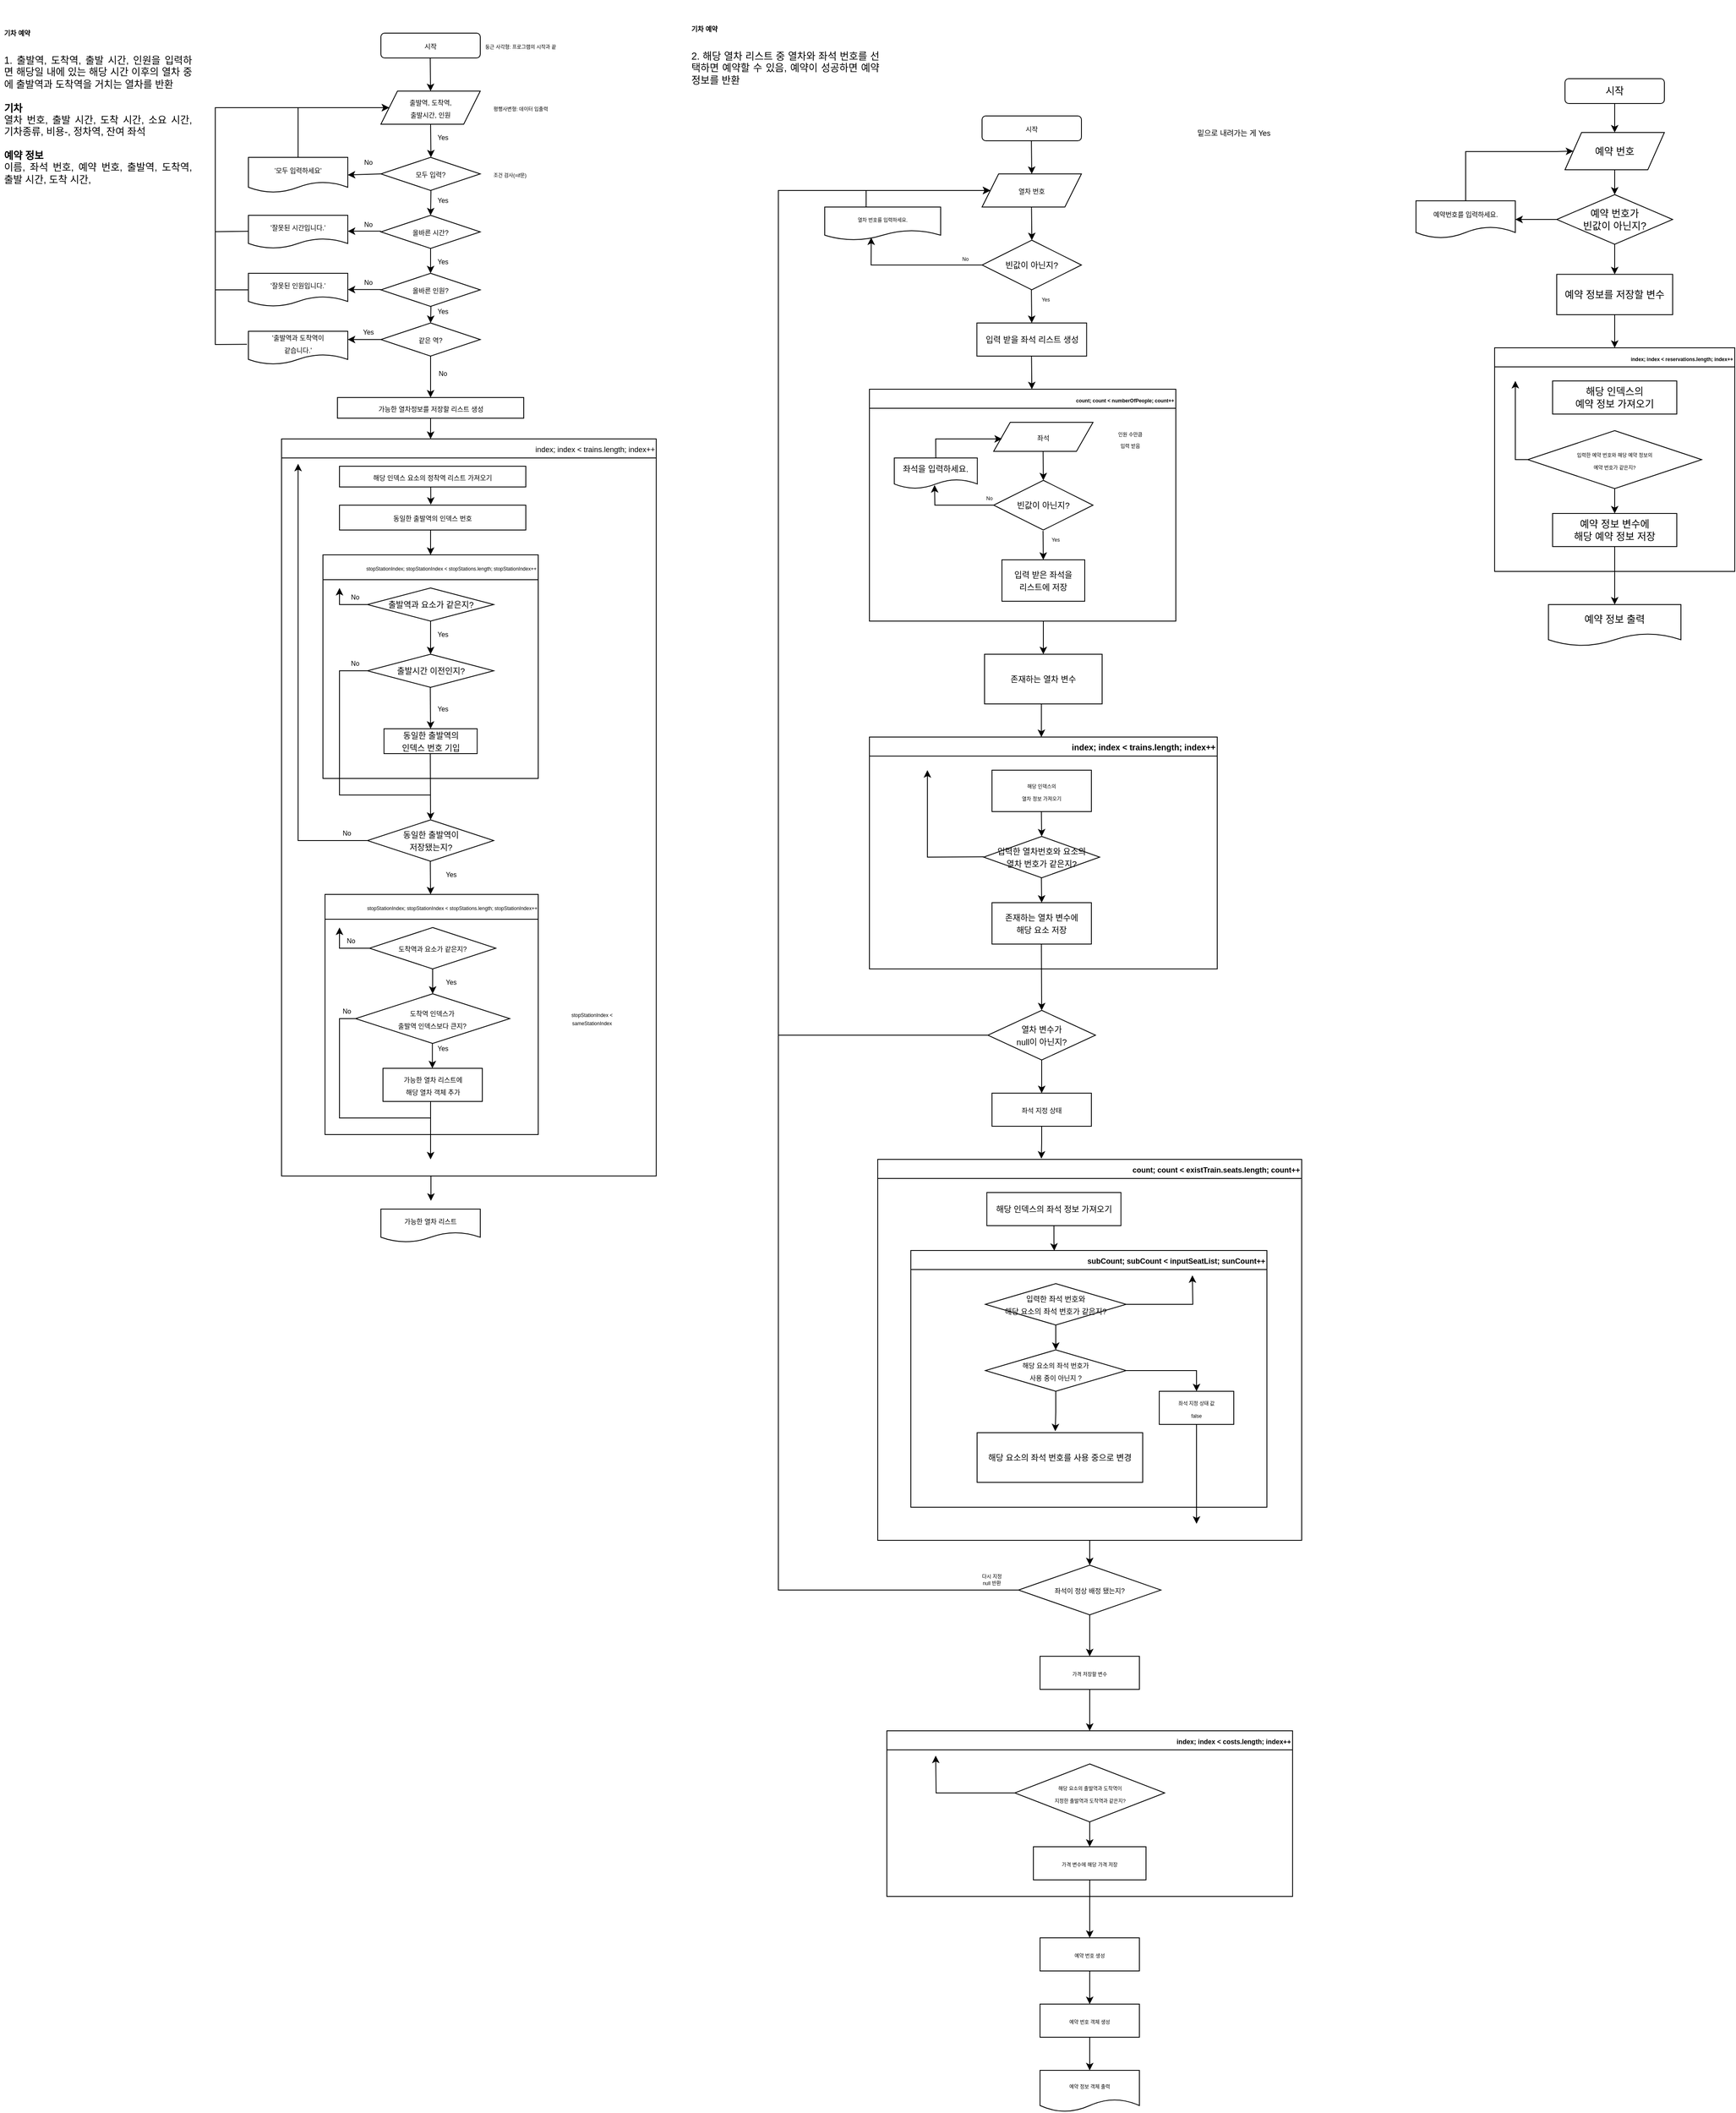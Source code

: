 <mxfile version="21.0.6" type="device"><diagram name="페이지-1" id="TivX8u7nkttPi0Drc1GT"><mxGraphModel dx="423" dy="1677" grid="1" gridSize="10" guides="1" tooltips="1" connect="1" arrows="1" fold="1" page="1" pageScale="1" pageWidth="827" pageHeight="1169" math="0" shadow="0"><root><mxCell id="0"/><mxCell id="1" parent="0"/><mxCell id="CI9CVftKUss4nP9BuD28-2" value="&lt;h1&gt;&lt;font style=&quot;font-size: 8px;&quot;&gt;기차 예약&lt;/font&gt;&lt;/h1&gt;&lt;div style=&quot;text-align: justify;&quot;&gt;1. 출발역, 도착역, 출발 시간, 인원을 입력하면 해당일 내에 있는 해당 시간 이후의 열차 중에 출발역과 도착역을 거치는 열차를 반환&lt;/div&gt;&lt;div style=&quot;text-align: justify;&quot;&gt;&lt;br&gt;&lt;/div&gt;&lt;div style=&quot;text-align: justify;&quot;&gt;&lt;b&gt;기차&lt;/b&gt;&lt;/div&gt;&lt;div style=&quot;text-align: justify;&quot;&gt;열차 번호, 출발 시간, 도착 시간, 소요 시간, 기차종류,&amp;nbsp;&lt;span style=&quot;background-color: initial;&quot;&gt;비용-, 정차역, 잔여 좌석&amp;nbsp;&lt;/span&gt;&lt;/div&gt;&lt;div style=&quot;text-align: justify;&quot;&gt;&lt;br&gt;&lt;/div&gt;&lt;div style=&quot;text-align: justify;&quot;&gt;&lt;b&gt;예약 정보&lt;/b&gt;&lt;/div&gt;&lt;div style=&quot;text-align: justify;&quot;&gt;이름, 좌석 번호, 예약 번호, 출발역, 도착역, 출발 시간, 도착 시간,&amp;nbsp;&lt;/div&gt;&lt;div style=&quot;text-align: justify;&quot;&gt;&lt;br&gt;&lt;/div&gt;&lt;div&gt;&lt;br&gt;&lt;/div&gt;" style="text;html=1;strokeColor=none;fillColor=none;spacing=5;spacingTop=-20;whiteSpace=wrap;overflow=hidden;rounded=0;" parent="1" vertex="1"><mxGeometry x="10" y="-1145" width="235" height="300" as="geometry"/></mxCell><mxCell id="72me5ZO-nf5Kt0Uqi4xf-1" value="&lt;font style=&quot;font-size: 8px;&quot;&gt;시작&lt;/font&gt;" style="rounded=1;whiteSpace=wrap;html=1;" parent="1" vertex="1"><mxGeometry x="470" y="-1120" width="120" height="30" as="geometry"/></mxCell><mxCell id="72me5ZO-nf5Kt0Uqi4xf-2" value="&lt;font style=&quot;font-size: 6px;&quot;&gt;둥근 사각형: 프로그램의 시작과 끝&lt;/font&gt;" style="text;strokeColor=none;fillColor=none;align=left;verticalAlign=middle;spacingLeft=4;spacingRight=4;overflow=hidden;points=[[0,0.5],[1,0.5]];portConstraint=eastwest;rotatable=0;whiteSpace=wrap;html=1;" parent="1" vertex="1"><mxGeometry x="590" y="-1120" width="200" height="30" as="geometry"/></mxCell><mxCell id="72me5ZO-nf5Kt0Uqi4xf-3" value="&lt;font style=&quot;font-size: 8px;&quot;&gt;출발역, 도착역,&lt;br&gt;출발시간, 인원&lt;/font&gt;" style="shape=parallelogram;perimeter=parallelogramPerimeter;whiteSpace=wrap;html=1;fixedSize=1;" parent="1" vertex="1"><mxGeometry x="470" y="-1050" width="120" height="40" as="geometry"/></mxCell><mxCell id="72me5ZO-nf5Kt0Uqi4xf-4" value="&lt;font style=&quot;font-size: 6px;&quot;&gt;평행사변형: 데이터 입출력&lt;/font&gt;" style="text;strokeColor=none;fillColor=none;align=left;verticalAlign=middle;spacingLeft=4;spacingRight=4;overflow=hidden;points=[[0,0.5],[1,0.5]];portConstraint=eastwest;rotatable=0;whiteSpace=wrap;html=1;" parent="1" vertex="1"><mxGeometry x="600" y="-1045" width="170" height="30" as="geometry"/></mxCell><mxCell id="72me5ZO-nf5Kt0Uqi4xf-5" value="" style="endArrow=classic;html=1;rounded=0;" parent="1" edge="1"><mxGeometry width="50" height="50" relative="1" as="geometry"><mxPoint x="529.58" y="-1090" as="sourcePoint"/><mxPoint x="530" y="-1050" as="targetPoint"/></mxGeometry></mxCell><mxCell id="72me5ZO-nf5Kt0Uqi4xf-6" value="&lt;font style=&quot;font-size: 8px;&quot;&gt;모두 입력?&lt;/font&gt;" style="rhombus;whiteSpace=wrap;html=1;" parent="1" vertex="1"><mxGeometry x="470" y="-970" width="120" height="40" as="geometry"/></mxCell><mxCell id="72me5ZO-nf5Kt0Uqi4xf-7" value="&lt;font style=&quot;font-size: 6px;&quot;&gt;조건 검사(=if문)&lt;/font&gt;" style="text;strokeColor=none;fillColor=none;align=left;verticalAlign=middle;spacingLeft=4;spacingRight=4;overflow=hidden;points=[[0,0.5],[1,0.5]];portConstraint=eastwest;rotatable=0;whiteSpace=wrap;html=1;" parent="1" vertex="1"><mxGeometry x="600" y="-965" width="110" height="30" as="geometry"/></mxCell><mxCell id="72me5ZO-nf5Kt0Uqi4xf-10" value="" style="endArrow=classic;html=1;rounded=0;" parent="1" edge="1"><mxGeometry width="50" height="50" relative="1" as="geometry"><mxPoint x="530" y="-1010" as="sourcePoint"/><mxPoint x="530.42" y="-970" as="targetPoint"/></mxGeometry></mxCell><mxCell id="72me5ZO-nf5Kt0Uqi4xf-12" value="&lt;font style=&quot;font-size: 8px;&quot;&gt;'모두 입력하세요'&lt;/font&gt;" style="shape=document;whiteSpace=wrap;html=1;boundedLbl=1;" parent="1" vertex="1"><mxGeometry x="310" y="-970" width="120" height="42.5" as="geometry"/></mxCell><mxCell id="72me5ZO-nf5Kt0Uqi4xf-16" value="" style="endArrow=classic;html=1;rounded=0;entryX=0;entryY=0.5;entryDx=0;entryDy=0;exitX=0.5;exitY=0;exitDx=0;exitDy=0;" parent="1" source="72me5ZO-nf5Kt0Uqi4xf-12" target="72me5ZO-nf5Kt0Uqi4xf-3" edge="1"><mxGeometry width="50" height="50" relative="1" as="geometry"><mxPoint x="379" y="-950" as="sourcePoint"/><mxPoint x="429" y="-985" as="targetPoint"/><Array as="points"><mxPoint x="370" y="-1030"/></Array></mxGeometry></mxCell><mxCell id="72me5ZO-nf5Kt0Uqi4xf-18" value="" style="endArrow=classic;html=1;rounded=0;exitX=0;exitY=0.5;exitDx=0;exitDy=0;entryX=1;entryY=0.5;entryDx=0;entryDy=0;" parent="1" source="72me5ZO-nf5Kt0Uqi4xf-6" target="72me5ZO-nf5Kt0Uqi4xf-12" edge="1"><mxGeometry width="50" height="50" relative="1" as="geometry"><mxPoint x="460" y="-920" as="sourcePoint"/><mxPoint x="440" y="-920.42" as="targetPoint"/></mxGeometry></mxCell><mxCell id="72me5ZO-nf5Kt0Uqi4xf-20" value="&lt;font style=&quot;font-size: 8px;&quot;&gt;No&lt;/font&gt;" style="text;html=1;strokeColor=none;fillColor=none;align=center;verticalAlign=middle;whiteSpace=wrap;rounded=0;" parent="1" vertex="1"><mxGeometry x="440" y="-970" width="30" height="10" as="geometry"/></mxCell><mxCell id="72me5ZO-nf5Kt0Uqi4xf-23" value="&lt;font style=&quot;font-size: 8px;&quot;&gt;올바른 시간?&lt;/font&gt;" style="rhombus;whiteSpace=wrap;html=1;" parent="1" vertex="1"><mxGeometry x="470" y="-900" width="120" height="40" as="geometry"/></mxCell><mxCell id="72me5ZO-nf5Kt0Uqi4xf-24" value="" style="endArrow=classic;html=1;rounded=0;" parent="1" edge="1"><mxGeometry width="50" height="50" relative="1" as="geometry"><mxPoint x="530.42" y="-930" as="sourcePoint"/><mxPoint x="530" y="-900" as="targetPoint"/></mxGeometry></mxCell><mxCell id="72me5ZO-nf5Kt0Uqi4xf-25" value="&lt;font style=&quot;font-size: 8px;&quot;&gt;'잘못된 시간입니다.'&lt;/font&gt;" style="shape=document;whiteSpace=wrap;html=1;boundedLbl=1;" parent="1" vertex="1"><mxGeometry x="310" y="-900" width="120" height="40" as="geometry"/></mxCell><mxCell id="72me5ZO-nf5Kt0Uqi4xf-27" value="" style="endArrow=classic;html=1;rounded=0;" parent="1" edge="1"><mxGeometry width="50" height="50" relative="1" as="geometry"><mxPoint x="270" y="-800" as="sourcePoint"/><mxPoint x="480" y="-1030" as="targetPoint"/><Array as="points"><mxPoint x="270" y="-1030"/></Array></mxGeometry></mxCell><mxCell id="72me5ZO-nf5Kt0Uqi4xf-29" value="&lt;font style=&quot;font-size: 8px;&quot;&gt;올바른 인원?&lt;/font&gt;" style="rhombus;whiteSpace=wrap;html=1;" parent="1" vertex="1"><mxGeometry x="470" y="-830" width="120" height="40" as="geometry"/></mxCell><mxCell id="72me5ZO-nf5Kt0Uqi4xf-32" value="&lt;font style=&quot;font-size: 8px;&quot;&gt;'잘못된 인원입니다.'&lt;/font&gt;" style="shape=document;whiteSpace=wrap;html=1;boundedLbl=1;" parent="1" vertex="1"><mxGeometry x="310" y="-830" width="120" height="40" as="geometry"/></mxCell><mxCell id="72me5ZO-nf5Kt0Uqi4xf-33" value="" style="endArrow=none;html=1;rounded=0;" parent="1" edge="1"><mxGeometry width="50" height="50" relative="1" as="geometry"><mxPoint x="270" y="-880.27" as="sourcePoint"/><mxPoint x="310" y="-880.69" as="targetPoint"/></mxGeometry></mxCell><mxCell id="72me5ZO-nf5Kt0Uqi4xf-34" value="" style="endArrow=none;html=1;rounded=0;entryX=0;entryY=0.5;entryDx=0;entryDy=0;" parent="1" target="72me5ZO-nf5Kt0Uqi4xf-32" edge="1"><mxGeometry width="50" height="50" relative="1" as="geometry"><mxPoint x="270" y="-810" as="sourcePoint"/><mxPoint x="310" y="-730.42" as="targetPoint"/></mxGeometry></mxCell><mxCell id="72me5ZO-nf5Kt0Uqi4xf-38" value="" style="endArrow=classic;html=1;rounded=0;exitX=0;exitY=0.5;exitDx=0;exitDy=0;entryX=1;entryY=0.5;entryDx=0;entryDy=0;" parent="1" edge="1"><mxGeometry width="50" height="50" relative="1" as="geometry"><mxPoint x="470" y="-880.83" as="sourcePoint"/><mxPoint x="430" y="-880.83" as="targetPoint"/></mxGeometry></mxCell><mxCell id="72me5ZO-nf5Kt0Uqi4xf-39" value="&lt;font style=&quot;font-size: 8px;&quot;&gt;No&lt;/font&gt;" style="text;html=1;strokeColor=none;fillColor=none;align=center;verticalAlign=middle;whiteSpace=wrap;rounded=0;" parent="1" vertex="1"><mxGeometry x="440" y="-900" width="30" height="20" as="geometry"/></mxCell><mxCell id="72me5ZO-nf5Kt0Uqi4xf-41" value="&lt;font style=&quot;font-size: 8px;&quot;&gt;Yes&lt;/font&gt;" style="text;html=1;strokeColor=none;fillColor=none;align=center;verticalAlign=middle;whiteSpace=wrap;rounded=0;" parent="1" vertex="1"><mxGeometry x="530" y="-1000" width="30" height="10" as="geometry"/></mxCell><mxCell id="72me5ZO-nf5Kt0Uqi4xf-42" value="" style="endArrow=classic;html=1;rounded=0;" parent="1" edge="1"><mxGeometry width="50" height="50" relative="1" as="geometry"><mxPoint x="530" y="-860" as="sourcePoint"/><mxPoint x="530" y="-830" as="targetPoint"/></mxGeometry></mxCell><mxCell id="72me5ZO-nf5Kt0Uqi4xf-44" style="edgeStyle=orthogonalEdgeStyle;rounded=0;orthogonalLoop=1;jettySize=auto;html=1;exitX=0.5;exitY=1;exitDx=0;exitDy=0;" parent="1" source="72me5ZO-nf5Kt0Uqi4xf-29" target="72me5ZO-nf5Kt0Uqi4xf-29" edge="1"><mxGeometry relative="1" as="geometry"/></mxCell><mxCell id="72me5ZO-nf5Kt0Uqi4xf-45" value="" style="endArrow=classic;html=1;rounded=0;exitX=0;exitY=0.5;exitDx=0;exitDy=0;" parent="1" source="72me5ZO-nf5Kt0Uqi4xf-121" edge="1"><mxGeometry width="50" height="50" relative="1" as="geometry"><mxPoint x="470" y="-755" as="sourcePoint"/><mxPoint x="430" y="-750" as="targetPoint"/></mxGeometry></mxCell><mxCell id="72me5ZO-nf5Kt0Uqi4xf-46" value="&lt;span style=&quot;font-size: 8px;&quot;&gt;Yes&lt;/span&gt;" style="text;html=1;strokeColor=none;fillColor=none;align=center;verticalAlign=middle;whiteSpace=wrap;rounded=0;" parent="1" vertex="1"><mxGeometry x="440" y="-770" width="30" height="20" as="geometry"/></mxCell><mxCell id="72me5ZO-nf5Kt0Uqi4xf-57" value="&lt;font style=&quot;font-size: 8px;&quot;&gt;Yes&lt;/font&gt;" style="text;html=1;strokeColor=none;fillColor=none;align=center;verticalAlign=middle;whiteSpace=wrap;rounded=0;" parent="1" vertex="1"><mxGeometry x="530" y="-927.5" width="30" height="17.5" as="geometry"/></mxCell><mxCell id="72me5ZO-nf5Kt0Uqi4xf-58" value="&lt;font style=&quot;font-size: 8px;&quot;&gt;Yes&lt;/font&gt;" style="text;html=1;strokeColor=none;fillColor=none;align=center;verticalAlign=middle;whiteSpace=wrap;rounded=0;" parent="1" vertex="1"><mxGeometry x="530.42" y="-850" width="30" height="10" as="geometry"/></mxCell><mxCell id="72me5ZO-nf5Kt0Uqi4xf-64" value="&lt;span style=&quot;border-color: var(--border-color); font-weight: normal;&quot;&gt;&lt;font style=&quot;border-color: var(--border-color); font-size: 9px;&quot;&gt;index; index &amp;lt; trains.length; index++&lt;/font&gt;&lt;/span&gt;" style="swimlane;whiteSpace=wrap;html=1;align=right;" parent="1" vertex="1"><mxGeometry x="350" y="-630" width="452.5" height="890" as="geometry"/></mxCell><mxCell id="72me5ZO-nf5Kt0Uqi4xf-65" value="&lt;font style=&quot;font-weight: normal; font-size: 6px;&quot;&gt;stopStationIndex; stopStationIndex &amp;lt; stopStations.length; stopStationIndex++&lt;/font&gt;" style="swimlane;whiteSpace=wrap;html=1;align=right;startSize=30;" parent="72me5ZO-nf5Kt0Uqi4xf-64" vertex="1"><mxGeometry x="50" y="140" width="260" height="270" as="geometry"/></mxCell><mxCell id="72me5ZO-nf5Kt0Uqi4xf-91" value="&lt;font style=&quot;font-size: 10px;&quot;&gt;출발역과 요소가 같은지?&lt;/font&gt;" style="rhombus;whiteSpace=wrap;html=1;" parent="72me5ZO-nf5Kt0Uqi4xf-65" vertex="1"><mxGeometry x="53.75" y="40" width="152.5" height="40" as="geometry"/></mxCell><mxCell id="72me5ZO-nf5Kt0Uqi4xf-92" value="&lt;font style=&quot;font-size: 10px;&quot;&gt;동일한 출발역의&lt;br&gt;인덱스 번호 기입&lt;/font&gt;" style="whiteSpace=wrap;html=1;" parent="72me5ZO-nf5Kt0Uqi4xf-65" vertex="1"><mxGeometry x="73.75" y="210" width="112.5" height="30" as="geometry"/></mxCell><mxCell id="72me5ZO-nf5Kt0Uqi4xf-93" value="" style="endArrow=classic;html=1;rounded=0;exitX=0.5;exitY=1;exitDx=0;exitDy=0;entryX=0.5;entryY=0;entryDx=0;entryDy=0;" parent="72me5ZO-nf5Kt0Uqi4xf-65" source="72me5ZO-nf5Kt0Uqi4xf-91" target="72me5ZO-nf5Kt0Uqi4xf-118" edge="1"><mxGeometry width="50" height="50" relative="1" as="geometry"><mxPoint x="143.41" y="90" as="sourcePoint"/><mxPoint x="130" y="100" as="targetPoint"/></mxGeometry></mxCell><mxCell id="72me5ZO-nf5Kt0Uqi4xf-118" value="&lt;font style=&quot;font-size: 10px;&quot;&gt;출발시간 이전인지?&lt;/font&gt;" style="rhombus;whiteSpace=wrap;html=1;" parent="72me5ZO-nf5Kt0Uqi4xf-65" vertex="1"><mxGeometry x="53.75" y="120" width="152.5" height="40" as="geometry"/></mxCell><mxCell id="72me5ZO-nf5Kt0Uqi4xf-129" value="&lt;font style=&quot;font-size: 8px;&quot;&gt;No&lt;/font&gt;" style="text;html=1;strokeColor=none;fillColor=none;align=center;verticalAlign=middle;whiteSpace=wrap;rounded=0;" parent="72me5ZO-nf5Kt0Uqi4xf-65" vertex="1"><mxGeometry x="23.75" y="40" width="30" height="20" as="geometry"/></mxCell><mxCell id="72me5ZO-nf5Kt0Uqi4xf-131" value="" style="endArrow=classic;html=1;rounded=0;exitX=0.5;exitY=1;exitDx=0;exitDy=0;" parent="72me5ZO-nf5Kt0Uqi4xf-65" edge="1"><mxGeometry width="50" height="50" relative="1" as="geometry"><mxPoint x="129.66" y="160" as="sourcePoint"/><mxPoint x="130" y="210" as="targetPoint"/></mxGeometry></mxCell><mxCell id="72me5ZO-nf5Kt0Uqi4xf-132" value="&lt;font style=&quot;font-size: 8px;&quot;&gt;No&lt;/font&gt;" style="text;html=1;strokeColor=none;fillColor=none;align=center;verticalAlign=middle;whiteSpace=wrap;rounded=0;" parent="72me5ZO-nf5Kt0Uqi4xf-65" vertex="1"><mxGeometry x="23.75" y="120" width="30" height="20" as="geometry"/></mxCell><mxCell id="72me5ZO-nf5Kt0Uqi4xf-133" value="&lt;font style=&quot;font-size: 8px;&quot;&gt;Yes&lt;/font&gt;" style="text;html=1;strokeColor=none;fillColor=none;align=center;verticalAlign=middle;whiteSpace=wrap;rounded=0;" parent="72me5ZO-nf5Kt0Uqi4xf-65" vertex="1"><mxGeometry x="130" y="90" width="30" height="10" as="geometry"/></mxCell><mxCell id="72me5ZO-nf5Kt0Uqi4xf-134" value="&lt;font style=&quot;font-size: 8px;&quot;&gt;Yes&lt;/font&gt;" style="text;html=1;strokeColor=none;fillColor=none;align=center;verticalAlign=middle;whiteSpace=wrap;rounded=0;" parent="72me5ZO-nf5Kt0Uqi4xf-65" vertex="1"><mxGeometry x="130" y="180" width="30" height="10" as="geometry"/></mxCell><mxCell id="72me5ZO-nf5Kt0Uqi4xf-173" value="" style="endArrow=classic;html=1;rounded=0;exitX=1;exitY=1;exitDx=0;exitDy=0;" parent="72me5ZO-nf5Kt0Uqi4xf-65" source="72me5ZO-nf5Kt0Uqi4xf-129" edge="1"><mxGeometry width="50" height="50" relative="1" as="geometry"><mxPoint x="30" y="100" as="sourcePoint"/><mxPoint x="20" y="40" as="targetPoint"/><Array as="points"><mxPoint x="20" y="60"/></Array></mxGeometry></mxCell><mxCell id="72me5ZO-nf5Kt0Uqi4xf-62" value="&lt;font style=&quot;font-size: 8px;&quot;&gt;해당 인덱스 요소의 정착역 리스트 가져오기&lt;/font&gt;" style="whiteSpace=wrap;html=1;" parent="72me5ZO-nf5Kt0Uqi4xf-64" vertex="1"><mxGeometry x="70" y="33" width="225" height="25" as="geometry"/></mxCell><mxCell id="72me5ZO-nf5Kt0Uqi4xf-89" value="&lt;font style=&quot;font-size: 8px;&quot;&gt;동일한 출발역의 인덱스 번호&lt;/font&gt;" style="whiteSpace=wrap;html=1;" parent="72me5ZO-nf5Kt0Uqi4xf-64" vertex="1"><mxGeometry x="70" y="80" width="225" height="30" as="geometry"/></mxCell><mxCell id="72me5ZO-nf5Kt0Uqi4xf-96" value="" style="endArrow=classic;html=1;rounded=0;" parent="72me5ZO-nf5Kt0Uqi4xf-64" edge="1"><mxGeometry width="50" height="50" relative="1" as="geometry"><mxPoint x="180" y="110" as="sourcePoint"/><mxPoint x="180" y="140" as="targetPoint"/></mxGeometry></mxCell><mxCell id="72me5ZO-nf5Kt0Uqi4xf-97" value="&lt;font style=&quot;font-size: 10px;&quot;&gt;동일한 출발역이&lt;br&gt;저장됐는지?&lt;/font&gt;" style="rhombus;whiteSpace=wrap;html=1;" parent="72me5ZO-nf5Kt0Uqi4xf-64" vertex="1"><mxGeometry x="103.75" y="460" width="152.5" height="50" as="geometry"/></mxCell><mxCell id="72me5ZO-nf5Kt0Uqi4xf-99" value="&lt;font style=&quot;font-weight: normal; font-size: 6px;&quot;&gt;stopStationIndex; stopStationIndex &amp;lt; stopStations.length; stopStationIndex++&lt;/font&gt;" style="swimlane;whiteSpace=wrap;html=1;align=right;startSize=30;" parent="72me5ZO-nf5Kt0Uqi4xf-64" vertex="1"><mxGeometry x="52.5" y="550" width="257.5" height="290" as="geometry"/></mxCell><mxCell id="72me5ZO-nf5Kt0Uqi4xf-100" value="&lt;font style=&quot;font-size: 8px;&quot;&gt;도착역과 요소가 같은지?&lt;/font&gt;" style="rhombus;whiteSpace=wrap;html=1;" parent="72me5ZO-nf5Kt0Uqi4xf-99" vertex="1"><mxGeometry x="53.75" y="40" width="152.5" height="50" as="geometry"/></mxCell><mxCell id="72me5ZO-nf5Kt0Uqi4xf-102" value="" style="endArrow=classic;html=1;rounded=0;entryX=0.5;entryY=0;entryDx=0;entryDy=0;exitX=0.5;exitY=1;exitDx=0;exitDy=0;" parent="72me5ZO-nf5Kt0Uqi4xf-99" source="72me5ZO-nf5Kt0Uqi4xf-100" edge="1"><mxGeometry width="50" height="50" relative="1" as="geometry"><mxPoint x="143.41" y="90" as="sourcePoint"/><mxPoint x="130" y="120.0" as="targetPoint"/></mxGeometry></mxCell><mxCell id="72me5ZO-nf5Kt0Uqi4xf-104" value="&lt;font style=&quot;font-size: 8px;&quot;&gt;도착역 인덱스가&lt;br&gt;출발역 인덱스보다 큰지?&lt;/font&gt;" style="rhombus;whiteSpace=wrap;html=1;" parent="72me5ZO-nf5Kt0Uqi4xf-99" vertex="1"><mxGeometry x="36.88" y="120" width="186.25" height="60" as="geometry"/></mxCell><mxCell id="72me5ZO-nf5Kt0Uqi4xf-107" value="&lt;font style=&quot;font-size: 8px;&quot;&gt;가능한 열차 리스트에&lt;br&gt;해당 열차 객체 추가&lt;/font&gt;" style="rounded=0;whiteSpace=wrap;html=1;" parent="72me5ZO-nf5Kt0Uqi4xf-99" vertex="1"><mxGeometry x="70" y="210" width="120" height="40" as="geometry"/></mxCell><mxCell id="72me5ZO-nf5Kt0Uqi4xf-136" value="" style="endArrow=classic;html=1;rounded=0;entryX=0.5;entryY=0;entryDx=0;entryDy=0;exitX=0.5;exitY=1;exitDx=0;exitDy=0;" parent="72me5ZO-nf5Kt0Uqi4xf-99" edge="1"><mxGeometry width="50" height="50" relative="1" as="geometry"><mxPoint x="129.66" y="180" as="sourcePoint"/><mxPoint x="129.66" y="210.0" as="targetPoint"/></mxGeometry></mxCell><mxCell id="72me5ZO-nf5Kt0Uqi4xf-138" value="&lt;font style=&quot;font-size: 8px;&quot;&gt;No&lt;/font&gt;" style="text;html=1;strokeColor=none;fillColor=none;align=center;verticalAlign=middle;whiteSpace=wrap;rounded=0;" parent="72me5ZO-nf5Kt0Uqi4xf-99" vertex="1"><mxGeometry x="20" y="50" width="21.5" height="10" as="geometry"/></mxCell><mxCell id="72me5ZO-nf5Kt0Uqi4xf-165" value="&lt;font style=&quot;font-size: 8px;&quot;&gt;No&lt;/font&gt;" style="text;html=1;strokeColor=none;fillColor=none;align=center;verticalAlign=middle;whiteSpace=wrap;rounded=0;" parent="72me5ZO-nf5Kt0Uqi4xf-99" vertex="1"><mxGeometry x="11.5" y="130" width="30" height="20" as="geometry"/></mxCell><mxCell id="72me5ZO-nf5Kt0Uqi4xf-166" value="&lt;font style=&quot;font-size: 8px;&quot;&gt;Yes&lt;/font&gt;" style="text;html=1;strokeColor=none;fillColor=none;align=center;verticalAlign=middle;whiteSpace=wrap;rounded=0;" parent="72me5ZO-nf5Kt0Uqi4xf-99" vertex="1"><mxGeometry x="137.5" y="100" width="30" height="10" as="geometry"/></mxCell><mxCell id="72me5ZO-nf5Kt0Uqi4xf-167" value="&lt;font style=&quot;font-size: 8px;&quot;&gt;Yes&lt;/font&gt;" style="text;html=1;strokeColor=none;fillColor=none;align=center;verticalAlign=middle;whiteSpace=wrap;rounded=0;" parent="72me5ZO-nf5Kt0Uqi4xf-99" vertex="1"><mxGeometry x="127.5" y="180" width="30" height="10" as="geometry"/></mxCell><mxCell id="72me5ZO-nf5Kt0Uqi4xf-184" value="" style="endArrow=none;html=1;rounded=0;" parent="72me5ZO-nf5Kt0Uqi4xf-99" edge="1"><mxGeometry width="50" height="50" relative="1" as="geometry"><mxPoint x="127.5" y="290" as="sourcePoint"/><mxPoint x="127.5" y="250" as="targetPoint"/></mxGeometry></mxCell><mxCell id="72me5ZO-nf5Kt0Uqi4xf-103" value="" style="endArrow=classic;html=1;rounded=0;exitX=0;exitY=0.5;exitDx=0;exitDy=0;" parent="72me5ZO-nf5Kt0Uqi4xf-64" source="72me5ZO-nf5Kt0Uqi4xf-100" edge="1"><mxGeometry width="50" height="50" relative="1" as="geometry"><mxPoint x="62.5" y="640" as="sourcePoint"/><mxPoint x="70" y="590" as="targetPoint"/><Array as="points"><mxPoint x="70" y="615"/></Array></mxGeometry></mxCell><mxCell id="72me5ZO-nf5Kt0Uqi4xf-120" value="" style="endArrow=none;html=1;rounded=0;entryX=0;entryY=0.5;entryDx=0;entryDy=0;" parent="72me5ZO-nf5Kt0Uqi4xf-64" target="72me5ZO-nf5Kt0Uqi4xf-118" edge="1"><mxGeometry width="50" height="50" relative="1" as="geometry"><mxPoint x="180" y="430" as="sourcePoint"/><mxPoint x="130" y="280" as="targetPoint"/><Array as="points"><mxPoint x="70" y="430"/><mxPoint x="70" y="280"/></Array></mxGeometry></mxCell><mxCell id="72me5ZO-nf5Kt0Uqi4xf-135" value="" style="endArrow=classic;html=1;rounded=0;exitX=0.5;exitY=1;exitDx=0;exitDy=0;entryX=0.5;entryY=0;entryDx=0;entryDy=0;" parent="72me5ZO-nf5Kt0Uqi4xf-64" target="72me5ZO-nf5Kt0Uqi4xf-97" edge="1"><mxGeometry width="50" height="50" relative="1" as="geometry"><mxPoint x="179.66" y="380" as="sourcePoint"/><mxPoint x="180" y="430" as="targetPoint"/></mxGeometry></mxCell><mxCell id="72me5ZO-nf5Kt0Uqi4xf-171" value="" style="endArrow=classic;html=1;rounded=0;exitX=0.5;exitY=1;exitDx=0;exitDy=0;" parent="72me5ZO-nf5Kt0Uqi4xf-64" source="72me5ZO-nf5Kt0Uqi4xf-86" edge="1"><mxGeometry width="50" height="50" relative="1" as="geometry"><mxPoint x="179.66" y="-30" as="sourcePoint"/><mxPoint x="180" as="targetPoint"/></mxGeometry></mxCell><mxCell id="72me5ZO-nf5Kt0Uqi4xf-172" value="" style="endArrow=classic;html=1;rounded=0;entryX=0.49;entryY=-0.019;entryDx=0;entryDy=0;entryPerimeter=0;" parent="72me5ZO-nf5Kt0Uqi4xf-64" target="72me5ZO-nf5Kt0Uqi4xf-89" edge="1"><mxGeometry width="50" height="50" relative="1" as="geometry"><mxPoint x="180.17" y="58" as="sourcePoint"/><mxPoint x="179.83" y="78" as="targetPoint"/></mxGeometry></mxCell><mxCell id="72me5ZO-nf5Kt0Uqi4xf-174" value="&lt;font style=&quot;font-size: 8px;&quot;&gt;Yes&lt;/font&gt;" style="text;html=1;strokeColor=none;fillColor=none;align=center;verticalAlign=middle;whiteSpace=wrap;rounded=0;" parent="72me5ZO-nf5Kt0Uqi4xf-64" vertex="1"><mxGeometry x="190" y="520" width="30" height="10" as="geometry"/></mxCell><mxCell id="72me5ZO-nf5Kt0Uqi4xf-176" value="" style="endArrow=classic;html=1;rounded=0;exitX=0.5;exitY=1;exitDx=0;exitDy=0;" parent="72me5ZO-nf5Kt0Uqi4xf-64" edge="1"><mxGeometry width="50" height="50" relative="1" as="geometry"><mxPoint x="179.66" y="510" as="sourcePoint"/><mxPoint x="180" y="550" as="targetPoint"/></mxGeometry></mxCell><mxCell id="72me5ZO-nf5Kt0Uqi4xf-177" value="&lt;span style=&quot;font-size: 8px;&quot;&gt;No&lt;/span&gt;" style="text;html=1;strokeColor=none;fillColor=none;align=center;verticalAlign=middle;whiteSpace=wrap;rounded=0;" parent="72me5ZO-nf5Kt0Uqi4xf-64" vertex="1"><mxGeometry x="64" y="470" width="30" height="10" as="geometry"/></mxCell><mxCell id="72me5ZO-nf5Kt0Uqi4xf-187" value="&lt;h6&gt;&lt;div style=&quot;&quot;&gt;&lt;span style=&quot;font-size: 6px; font-weight: normal; background-color: initial;&quot;&gt;stopStationIndex &amp;lt;&lt;/span&gt;&lt;/div&gt;&lt;span style=&quot;font-weight: normal;&quot;&gt;&lt;div style=&quot;&quot;&gt;&lt;span style=&quot;font-size: 6px; background-color: initial;&quot;&gt;sameStationIndex&lt;/span&gt;&lt;/div&gt;&lt;/span&gt;&lt;/h6&gt;" style="text;strokeColor=none;fillColor=none;align=center;verticalAlign=middle;spacingLeft=4;spacingRight=4;overflow=hidden;points=[[0,0.5],[1,0.5]];portConstraint=eastwest;rotatable=0;whiteSpace=wrap;html=1;" parent="72me5ZO-nf5Kt0Uqi4xf-64" vertex="1"><mxGeometry x="320" y="670" width="110" height="50" as="geometry"/></mxCell><mxCell id="72me5ZO-nf5Kt0Uqi4xf-86" value="&lt;font style=&quot;font-size: 8px;&quot;&gt;가능한 열차정보를 저장할 리스트 생성&lt;/font&gt;" style="whiteSpace=wrap;html=1;" parent="1" vertex="1"><mxGeometry x="417.5" y="-680" width="225" height="25" as="geometry"/></mxCell><mxCell id="72me5ZO-nf5Kt0Uqi4xf-98" value="" style="endArrow=classic;html=1;rounded=0;exitX=0;exitY=0.5;exitDx=0;exitDy=0;" parent="1" source="72me5ZO-nf5Kt0Uqi4xf-97" edge="1"><mxGeometry width="50" height="50" relative="1" as="geometry"><mxPoint x="410" y="-370" as="sourcePoint"/><mxPoint x="370" y="-600" as="targetPoint"/><Array as="points"><mxPoint x="370" y="-145"/></Array></mxGeometry></mxCell><mxCell id="72me5ZO-nf5Kt0Uqi4xf-117" value="&lt;font style=&quot;font-size: 8px;&quot;&gt;가능한 열차 리스트&lt;/font&gt;" style="shape=document;whiteSpace=wrap;html=1;boundedLbl=1;" parent="1" vertex="1"><mxGeometry x="470" y="300" width="120" height="40" as="geometry"/></mxCell><mxCell id="72me5ZO-nf5Kt0Uqi4xf-121" value="&lt;font style=&quot;font-size: 8px;&quot;&gt;같은 역?&lt;/font&gt;" style="rhombus;whiteSpace=wrap;html=1;" parent="1" vertex="1"><mxGeometry x="470" y="-770" width="120" height="40" as="geometry"/></mxCell><mxCell id="72me5ZO-nf5Kt0Uqi4xf-122" value="&lt;font style=&quot;font-size: 8px;&quot;&gt;'출발역과 도착역이 &lt;br&gt;같습니다.'&lt;/font&gt;" style="shape=document;whiteSpace=wrap;html=1;boundedLbl=1;" parent="1" vertex="1"><mxGeometry x="310" y="-760" width="120" height="40" as="geometry"/></mxCell><mxCell id="72me5ZO-nf5Kt0Uqi4xf-124" value="" style="endArrow=classic;html=1;rounded=0;" parent="1" edge="1"><mxGeometry width="50" height="50" relative="1" as="geometry"><mxPoint x="530.42" y="-790" as="sourcePoint"/><mxPoint x="530" y="-770" as="targetPoint"/></mxGeometry></mxCell><mxCell id="72me5ZO-nf5Kt0Uqi4xf-125" value="" style="endArrow=none;html=1;rounded=0;exitX=-0.014;exitY=0.395;exitDx=0;exitDy=0;exitPerimeter=0;" parent="1" source="72me5ZO-nf5Kt0Uqi4xf-122" edge="1"><mxGeometry width="50" height="50" relative="1" as="geometry"><mxPoint x="430" y="-750" as="sourcePoint"/><mxPoint x="270" y="-1030" as="targetPoint"/><Array as="points"><mxPoint x="270" y="-744"/></Array></mxGeometry></mxCell><mxCell id="72me5ZO-nf5Kt0Uqi4xf-126" value="&lt;font style=&quot;font-size: 8px;&quot;&gt;No&lt;/font&gt;" style="text;html=1;strokeColor=none;fillColor=none;align=center;verticalAlign=middle;whiteSpace=wrap;rounded=0;" parent="1" vertex="1"><mxGeometry x="530.42" y="-720" width="30" height="20" as="geometry"/></mxCell><mxCell id="72me5ZO-nf5Kt0Uqi4xf-127" value="" style="endArrow=classic;html=1;rounded=0;entryX=0.5;entryY=0;entryDx=0;entryDy=0;" parent="1" target="72me5ZO-nf5Kt0Uqi4xf-86" edge="1"><mxGeometry width="50" height="50" relative="1" as="geometry"><mxPoint x="530" y="-730" as="sourcePoint"/><mxPoint x="530.42" y="-710" as="targetPoint"/></mxGeometry></mxCell><mxCell id="72me5ZO-nf5Kt0Uqi4xf-137" value="" style="endArrow=classic;html=1;rounded=0;entryX=0.5;entryY=0;entryDx=0;entryDy=0;exitX=0.5;exitY=1;exitDx=0;exitDy=0;" parent="1" edge="1"><mxGeometry width="50" height="50" relative="1" as="geometry"><mxPoint x="530.42" y="260" as="sourcePoint"/><mxPoint x="530.42" y="290.0" as="targetPoint"/></mxGeometry></mxCell><mxCell id="72me5ZO-nf5Kt0Uqi4xf-168" value="&lt;font style=&quot;font-size: 8px;&quot;&gt;No&lt;/font&gt;" style="text;html=1;strokeColor=none;fillColor=none;align=center;verticalAlign=middle;whiteSpace=wrap;rounded=0;" parent="1" vertex="1"><mxGeometry x="440" y="-830" width="30" height="20" as="geometry"/></mxCell><mxCell id="72me5ZO-nf5Kt0Uqi4xf-169" value="" style="endArrow=classic;html=1;rounded=0;exitX=0;exitY=0.5;exitDx=0;exitDy=0;entryX=1;entryY=0.5;entryDx=0;entryDy=0;" parent="1" edge="1"><mxGeometry width="50" height="50" relative="1" as="geometry"><mxPoint x="470" y="-810.34" as="sourcePoint"/><mxPoint x="430" y="-810.34" as="targetPoint"/></mxGeometry></mxCell><mxCell id="72me5ZO-nf5Kt0Uqi4xf-170" value="&lt;font style=&quot;font-size: 8px;&quot;&gt;Yes&lt;/font&gt;" style="text;html=1;strokeColor=none;fillColor=none;align=center;verticalAlign=middle;whiteSpace=wrap;rounded=0;" parent="1" vertex="1"><mxGeometry x="530.42" y="-790" width="30" height="10" as="geometry"/></mxCell><mxCell id="72me5ZO-nf5Kt0Uqi4xf-181" value="" style="endArrow=classic;html=1;rounded=0;exitX=0;exitY=0.5;exitDx=0;exitDy=0;" parent="1" source="72me5ZO-nf5Kt0Uqi4xf-104" edge="1"><mxGeometry width="50" height="50" relative="1" as="geometry"><mxPoint x="430" y="90" as="sourcePoint"/><mxPoint x="530" y="240" as="targetPoint"/><Array as="points"><mxPoint x="420" y="70"/><mxPoint x="420" y="190"/><mxPoint x="530" y="190"/></Array></mxGeometry></mxCell><mxCell id="U1kaxL-z0di37CTuPyeM-1" value="&lt;h1&gt;&lt;font style=&quot;font-size: 8px;&quot;&gt;기차 예약&lt;/font&gt;&lt;/h1&gt;&lt;div style=&quot;text-align: justify;&quot;&gt;2. 해당 열차 리스트 중 열차와 좌석 번호를 선택하면 예약할 수 있음, 예약이 성공하면 예약 정보를 반환&lt;/div&gt;&lt;div style=&quot;text-align: justify;&quot;&gt;&lt;br&gt;&lt;/div&gt;&lt;div style=&quot;text-align: justify;&quot;&gt;&lt;br&gt;&lt;/div&gt;&lt;div&gt;&lt;br&gt;&lt;/div&gt;" style="text;html=1;strokeColor=none;fillColor=none;spacing=5;spacingTop=-20;whiteSpace=wrap;overflow=hidden;rounded=0;" vertex="1" parent="1"><mxGeometry x="840" y="-1150" width="235" height="120" as="geometry"/></mxCell><mxCell id="U1kaxL-z0di37CTuPyeM-3" value="&lt;font style=&quot;font-size: 8px;&quot;&gt;시작&lt;/font&gt;" style="rounded=1;whiteSpace=wrap;html=1;" vertex="1" parent="1"><mxGeometry x="1196" y="-1020" width="120" height="30" as="geometry"/></mxCell><mxCell id="U1kaxL-z0di37CTuPyeM-4" value="&lt;span style=&quot;font-size: 8px;&quot;&gt;열차 번호&lt;/span&gt;" style="shape=parallelogram;perimeter=parallelogramPerimeter;whiteSpace=wrap;html=1;fixedSize=1;" vertex="1" parent="1"><mxGeometry x="1196" y="-950" width="120" height="40" as="geometry"/></mxCell><mxCell id="U1kaxL-z0di37CTuPyeM-5" value="" style="endArrow=classic;html=1;rounded=0;" edge="1" parent="1"><mxGeometry width="50" height="50" relative="1" as="geometry"><mxPoint x="1255.58" y="-990" as="sourcePoint"/><mxPoint x="1256" y="-950" as="targetPoint"/></mxGeometry></mxCell><mxCell id="U1kaxL-z0di37CTuPyeM-6" value="&lt;p&gt;&lt;font style=&quot;font-size: 6px;&quot;&gt;count; count &amp;lt; numberOfPeople; count++&lt;/font&gt;&lt;/p&gt;" style="swimlane;whiteSpace=wrap;html=1;align=right;" vertex="1" parent="1"><mxGeometry x="1060" y="-690" width="370" height="280" as="geometry"/></mxCell><mxCell id="U1kaxL-z0di37CTuPyeM-9" value="&lt;font style=&quot;font-size: 8px;&quot;&gt;좌석&lt;/font&gt;" style="shape=parallelogram;perimeter=parallelogramPerimeter;whiteSpace=wrap;html=1;fixedSize=1;" vertex="1" parent="U1kaxL-z0di37CTuPyeM-6"><mxGeometry x="150" y="40" width="120" height="35" as="geometry"/></mxCell><mxCell id="U1kaxL-z0di37CTuPyeM-10" value="&lt;font style=&quot;font-size: 10px;&quot;&gt;입력 받은 좌석을&lt;br&gt;리스트에 저장&lt;/font&gt;" style="rounded=0;whiteSpace=wrap;html=1;" vertex="1" parent="U1kaxL-z0di37CTuPyeM-6"><mxGeometry x="160" y="206" width="100" height="50" as="geometry"/></mxCell><mxCell id="U1kaxL-z0di37CTuPyeM-12" value="" style="endArrow=classic;html=1;rounded=0;entryX=0.5;entryY=0;entryDx=0;entryDy=0;" edge="1" parent="U1kaxL-z0di37CTuPyeM-6" target="U1kaxL-z0di37CTuPyeM-15"><mxGeometry width="50" height="50" relative="1" as="geometry"><mxPoint x="209.71" y="75" as="sourcePoint"/><mxPoint x="210.13" y="115" as="targetPoint"/></mxGeometry></mxCell><mxCell id="U1kaxL-z0di37CTuPyeM-15" value="&lt;font style=&quot;font-size: 10px;&quot;&gt;빈값이 아닌지?&lt;/font&gt;" style="rhombus;whiteSpace=wrap;html=1;" vertex="1" parent="U1kaxL-z0di37CTuPyeM-6"><mxGeometry x="150" y="110" width="120" height="60" as="geometry"/></mxCell><mxCell id="U1kaxL-z0di37CTuPyeM-16" value="" style="endArrow=classic;html=1;rounded=0;entryX=0.5;entryY=0;entryDx=0;entryDy=0;" edge="1" parent="U1kaxL-z0di37CTuPyeM-6"><mxGeometry width="50" height="50" relative="1" as="geometry"><mxPoint x="209.66" y="171" as="sourcePoint"/><mxPoint x="209.95" y="206" as="targetPoint"/></mxGeometry></mxCell><mxCell id="U1kaxL-z0di37CTuPyeM-22" value="&lt;font style=&quot;font-size: 10px;&quot;&gt;좌석을 입력하세요.&lt;/font&gt;" style="shape=document;whiteSpace=wrap;html=1;boundedLbl=1;" vertex="1" parent="U1kaxL-z0di37CTuPyeM-6"><mxGeometry x="30" y="83" width="100.28" height="37" as="geometry"/></mxCell><mxCell id="U1kaxL-z0di37CTuPyeM-23" value="" style="endArrow=classic;html=1;rounded=0;entryX=0.485;entryY=0.886;entryDx=0;entryDy=0;entryPerimeter=0;exitX=0;exitY=0.5;exitDx=0;exitDy=0;" edge="1" parent="U1kaxL-z0di37CTuPyeM-6" source="U1kaxL-z0di37CTuPyeM-15" target="U1kaxL-z0di37CTuPyeM-22"><mxGeometry width="50" height="50" relative="1" as="geometry"><mxPoint x="250.28" y="140" as="sourcePoint"/><mxPoint x="270.28" y="200" as="targetPoint"/><Array as="points"><mxPoint x="79" y="140"/></Array></mxGeometry></mxCell><mxCell id="U1kaxL-z0di37CTuPyeM-24" value="" style="endArrow=classic;html=1;rounded=0;exitX=0.5;exitY=0;exitDx=0;exitDy=0;" edge="1" parent="U1kaxL-z0di37CTuPyeM-6" source="U1kaxL-z0di37CTuPyeM-22"><mxGeometry width="50" height="50" relative="1" as="geometry"><mxPoint x="220.28" y="250" as="sourcePoint"/><mxPoint x="160" y="60" as="targetPoint"/><Array as="points"><mxPoint x="80" y="60"/></Array></mxGeometry></mxCell><mxCell id="U1kaxL-z0di37CTuPyeM-90" value="&lt;font style=&quot;font-size: 6px;&quot;&gt;Yes&lt;/font&gt;" style="text;strokeColor=none;fillColor=none;align=center;verticalAlign=middle;spacingLeft=4;spacingRight=4;overflow=hidden;points=[[0,0.5],[1,0.5]];portConstraint=eastwest;rotatable=0;whiteSpace=wrap;html=1;" vertex="1" parent="U1kaxL-z0di37CTuPyeM-6"><mxGeometry x="210" y="170" width="30" height="20" as="geometry"/></mxCell><mxCell id="U1kaxL-z0di37CTuPyeM-91" value="&lt;font style=&quot;font-size: 6px;&quot;&gt;No&lt;/font&gt;" style="text;strokeColor=none;fillColor=none;align=center;verticalAlign=middle;spacingLeft=4;spacingRight=4;overflow=hidden;points=[[0,0.5],[1,0.5]];portConstraint=eastwest;rotatable=0;whiteSpace=wrap;html=1;" vertex="1" parent="U1kaxL-z0di37CTuPyeM-6"><mxGeometry x="130" y="120" width="30" height="20" as="geometry"/></mxCell><mxCell id="U1kaxL-z0di37CTuPyeM-92" value="&lt;font style=&quot;font-size: 6px;&quot;&gt;인원 수만큼&lt;br&gt;입력 받음&lt;/font&gt;" style="text;strokeColor=none;fillColor=none;align=center;verticalAlign=middle;spacingLeft=4;spacingRight=4;overflow=hidden;points=[[0,0.5],[1,0.5]];portConstraint=eastwest;rotatable=0;whiteSpace=wrap;html=1;" vertex="1" parent="U1kaxL-z0di37CTuPyeM-6"><mxGeometry x="280" y="42.5" width="70" height="30" as="geometry"/></mxCell><mxCell id="U1kaxL-z0di37CTuPyeM-7" value="&lt;font style=&quot;font-size: 10px;&quot;&gt;입력 받을 좌석 리스트 생성&lt;/font&gt;" style="rounded=0;whiteSpace=wrap;html=1;" vertex="1" parent="1"><mxGeometry x="1189.75" y="-770" width="132.5" height="40" as="geometry"/></mxCell><mxCell id="U1kaxL-z0di37CTuPyeM-8" value="" style="endArrow=classic;html=1;rounded=0;" edge="1" parent="1"><mxGeometry width="50" height="50" relative="1" as="geometry"><mxPoint x="1255.71" y="-910" as="sourcePoint"/><mxPoint x="1256.13" y="-870" as="targetPoint"/></mxGeometry></mxCell><mxCell id="U1kaxL-z0di37CTuPyeM-11" value="" style="endArrow=classic;html=1;rounded=0;" edge="1" parent="1"><mxGeometry width="50" height="50" relative="1" as="geometry"><mxPoint x="1255.71" y="-730" as="sourcePoint"/><mxPoint x="1256.13" y="-690" as="targetPoint"/></mxGeometry></mxCell><mxCell id="U1kaxL-z0di37CTuPyeM-13" value="&lt;font style=&quot;font-size: 10px;&quot;&gt;빈값이 아닌지?&lt;/font&gt;" style="rhombus;whiteSpace=wrap;html=1;" vertex="1" parent="1"><mxGeometry x="1196" y="-870" width="120" height="60" as="geometry"/></mxCell><mxCell id="U1kaxL-z0di37CTuPyeM-14" value="" style="endArrow=classic;html=1;rounded=0;" edge="1" parent="1"><mxGeometry width="50" height="50" relative="1" as="geometry"><mxPoint x="1255.58" y="-810" as="sourcePoint"/><mxPoint x="1256" y="-770" as="targetPoint"/></mxGeometry></mxCell><mxCell id="U1kaxL-z0di37CTuPyeM-17" value="" style="endArrow=classic;html=1;rounded=0;" edge="1" parent="1" target="U1kaxL-z0di37CTuPyeM-4"><mxGeometry width="50" height="50" relative="1" as="geometry"><mxPoint x="1056" y="-910" as="sourcePoint"/><mxPoint x="1146" y="-930" as="targetPoint"/><Array as="points"><mxPoint x="1056" y="-930"/></Array></mxGeometry></mxCell><mxCell id="U1kaxL-z0di37CTuPyeM-18" value="&lt;font style=&quot;font-size: 6px;&quot;&gt;Yes&lt;/font&gt;" style="text;strokeColor=none;fillColor=none;align=center;verticalAlign=middle;spacingLeft=4;spacingRight=4;overflow=hidden;points=[[0,0.5],[1,0.5]];portConstraint=eastwest;rotatable=0;whiteSpace=wrap;html=1;" vertex="1" parent="1"><mxGeometry x="1256" y="-810" width="34" height="20" as="geometry"/></mxCell><mxCell id="U1kaxL-z0di37CTuPyeM-19" value="&lt;font style=&quot;font-size: 6px;&quot;&gt;No&lt;/font&gt;" style="text;strokeColor=none;fillColor=none;align=center;verticalAlign=middle;spacingLeft=4;spacingRight=4;overflow=hidden;points=[[0,0.5],[1,0.5]];portConstraint=eastwest;rotatable=0;whiteSpace=wrap;html=1;" vertex="1" parent="1"><mxGeometry x="1156" y="-858.75" width="40" height="20" as="geometry"/></mxCell><mxCell id="U1kaxL-z0di37CTuPyeM-20" value="&lt;font style=&quot;font-size: 6px;&quot;&gt;열차 번호를 입력하세요.&lt;/font&gt;" style="shape=document;whiteSpace=wrap;html=1;boundedLbl=1;" vertex="1" parent="1"><mxGeometry x="1006" y="-910" width="140" height="40" as="geometry"/></mxCell><mxCell id="U1kaxL-z0di37CTuPyeM-21" value="" style="endArrow=classic;html=1;rounded=0;exitX=0;exitY=0.5;exitDx=0;exitDy=0;entryX=0.401;entryY=0.92;entryDx=0;entryDy=0;entryPerimeter=0;" edge="1" parent="1" source="U1kaxL-z0di37CTuPyeM-13" target="U1kaxL-z0di37CTuPyeM-20"><mxGeometry width="50" height="50" relative="1" as="geometry"><mxPoint x="1156" y="-690" as="sourcePoint"/><mxPoint x="1076" y="-830" as="targetPoint"/><Array as="points"><mxPoint x="1062" y="-840"/></Array></mxGeometry></mxCell><mxCell id="U1kaxL-z0di37CTuPyeM-25" value="&lt;font style=&quot;font-size: 10px;&quot;&gt;index; index &amp;lt; trains.length; index++&lt;/font&gt;" style="swimlane;whiteSpace=wrap;html=1;align=right;" vertex="1" parent="1"><mxGeometry x="1060" y="-270" width="420" height="280" as="geometry"/></mxCell><mxCell id="U1kaxL-z0di37CTuPyeM-29" value="&lt;font style=&quot;font-size: 6px;&quot;&gt;해당 인덱스의&lt;br&gt;열차 정보 가져오기&lt;/font&gt;" style="rounded=0;whiteSpace=wrap;html=1;" vertex="1" parent="U1kaxL-z0di37CTuPyeM-25"><mxGeometry x="148" y="40" width="120" height="50" as="geometry"/></mxCell><mxCell id="U1kaxL-z0di37CTuPyeM-30" value="&lt;font style=&quot;font-size: 10px;&quot;&gt;입력한 열차번호와 요소의&lt;br&gt;열차 번호가 같은지?&lt;/font&gt;" style="rhombus;whiteSpace=wrap;html=1;" vertex="1" parent="U1kaxL-z0di37CTuPyeM-25"><mxGeometry x="138" y="120" width="140" height="50" as="geometry"/></mxCell><mxCell id="U1kaxL-z0di37CTuPyeM-31" value="&lt;font style=&quot;font-size: 10px;&quot;&gt;존재하는 열차 변수에&lt;br&gt;해당 요소 저장&lt;/font&gt;" style="rounded=0;whiteSpace=wrap;html=1;" vertex="1" parent="U1kaxL-z0di37CTuPyeM-25"><mxGeometry x="148" y="200" width="120" height="50" as="geometry"/></mxCell><mxCell id="U1kaxL-z0di37CTuPyeM-32" value="" style="endArrow=classic;html=1;rounded=0;" edge="1" parent="U1kaxL-z0di37CTuPyeM-25"><mxGeometry width="50" height="50" relative="1" as="geometry"><mxPoint x="138" y="144.66" as="sourcePoint"/><mxPoint x="70" y="40" as="targetPoint"/><Array as="points"><mxPoint x="70" y="145"/><mxPoint x="70" y="65"/></Array></mxGeometry></mxCell><mxCell id="U1kaxL-z0di37CTuPyeM-33" value="" style="endArrow=classic;html=1;rounded=0;" edge="1" parent="U1kaxL-z0di37CTuPyeM-25"><mxGeometry width="50" height="50" relative="1" as="geometry"><mxPoint x="207.66" y="90" as="sourcePoint"/><mxPoint x="208" y="120" as="targetPoint"/></mxGeometry></mxCell><mxCell id="U1kaxL-z0di37CTuPyeM-34" value="" style="endArrow=classic;html=1;rounded=0;" edge="1" parent="U1kaxL-z0di37CTuPyeM-25"><mxGeometry width="50" height="50" relative="1" as="geometry"><mxPoint x="207.66" y="170" as="sourcePoint"/><mxPoint x="208" y="200" as="targetPoint"/></mxGeometry></mxCell><mxCell id="U1kaxL-z0di37CTuPyeM-35" value="" style="endArrow=classic;html=1;rounded=0;" edge="1" parent="U1kaxL-z0di37CTuPyeM-25"><mxGeometry width="50" height="50" relative="1" as="geometry"><mxPoint x="207.66" y="250" as="sourcePoint"/><mxPoint x="208" y="330" as="targetPoint"/></mxGeometry></mxCell><mxCell id="U1kaxL-z0di37CTuPyeM-26" value="&lt;font style=&quot;font-size: 10px;&quot;&gt;존재하는 열차 변수&lt;/font&gt;" style="rounded=0;whiteSpace=wrap;html=1;" vertex="1" parent="1"><mxGeometry x="1199" y="-370" width="142" height="60" as="geometry"/></mxCell><mxCell id="U1kaxL-z0di37CTuPyeM-27" value="" style="endArrow=classic;html=1;rounded=0;" edge="1" parent="1" target="U1kaxL-z0di37CTuPyeM-26"><mxGeometry width="50" height="50" relative="1" as="geometry"><mxPoint x="1270" y="-410" as="sourcePoint"/><mxPoint x="1340" y="-360" as="targetPoint"/></mxGeometry></mxCell><mxCell id="U1kaxL-z0di37CTuPyeM-28" value="" style="endArrow=classic;html=1;rounded=0;" edge="1" parent="1"><mxGeometry width="50" height="50" relative="1" as="geometry"><mxPoint x="1267.66" y="-310" as="sourcePoint"/><mxPoint x="1267.66" y="-270" as="targetPoint"/></mxGeometry></mxCell><mxCell id="U1kaxL-z0di37CTuPyeM-37" style="edgeStyle=orthogonalEdgeStyle;rounded=0;orthogonalLoop=1;jettySize=auto;html=1;exitX=0;exitY=0.5;exitDx=0;exitDy=0;entryX=0;entryY=0.5;entryDx=0;entryDy=0;" edge="1" parent="1" source="U1kaxL-z0di37CTuPyeM-36" target="U1kaxL-z0di37CTuPyeM-4"><mxGeometry relative="1" as="geometry"><mxPoint x="1203" y="-930" as="targetPoint"/><Array as="points"><mxPoint x="950" y="90"/><mxPoint x="950" y="-930"/></Array></mxGeometry></mxCell><mxCell id="U1kaxL-z0di37CTuPyeM-93" style="edgeStyle=orthogonalEdgeStyle;rounded=0;orthogonalLoop=1;jettySize=auto;html=1;entryX=0.5;entryY=0;entryDx=0;entryDy=0;" edge="1" parent="1" source="U1kaxL-z0di37CTuPyeM-36" target="U1kaxL-z0di37CTuPyeM-49"><mxGeometry relative="1" as="geometry"><mxPoint x="1268" y="150" as="targetPoint"/></mxGeometry></mxCell><mxCell id="U1kaxL-z0di37CTuPyeM-36" value="&lt;span style=&quot;font-size: 10px;&quot;&gt;열차 변수가&lt;br&gt;null이 아닌지?&lt;/span&gt;" style="rhombus;whiteSpace=wrap;html=1;" vertex="1" parent="1"><mxGeometry x="1203" y="60" width="130" height="60" as="geometry"/></mxCell><mxCell id="U1kaxL-z0di37CTuPyeM-63" style="edgeStyle=orthogonalEdgeStyle;rounded=0;orthogonalLoop=1;jettySize=auto;html=1;entryX=0.5;entryY=0;entryDx=0;entryDy=0;" edge="1" parent="1" source="U1kaxL-z0di37CTuPyeM-40" target="U1kaxL-z0di37CTuPyeM-60"><mxGeometry relative="1" as="geometry"/></mxCell><mxCell id="U1kaxL-z0di37CTuPyeM-40" value="&lt;font style=&quot;font-size: 9px;&quot;&gt;count; count &amp;lt; existTrain.seats.length; count++&lt;/font&gt;" style="swimlane;whiteSpace=wrap;html=1;align=right;" vertex="1" parent="1"><mxGeometry x="1070" y="240" width="512" height="460" as="geometry"/></mxCell><mxCell id="U1kaxL-z0di37CTuPyeM-83" style="edgeStyle=orthogonalEdgeStyle;rounded=0;orthogonalLoop=1;jettySize=auto;html=1;entryX=0.403;entryY=0.001;entryDx=0;entryDy=0;entryPerimeter=0;" edge="1" parent="U1kaxL-z0di37CTuPyeM-40" source="U1kaxL-z0di37CTuPyeM-41" target="U1kaxL-z0di37CTuPyeM-43"><mxGeometry relative="1" as="geometry"/></mxCell><mxCell id="U1kaxL-z0di37CTuPyeM-41" value="&lt;font style=&quot;font-size: 10px;&quot;&gt;해당 인덱스의 좌석 정보 가져오기&lt;/font&gt;" style="rounded=0;whiteSpace=wrap;html=1;" vertex="1" parent="U1kaxL-z0di37CTuPyeM-40"><mxGeometry x="131.75" y="40" width="162" height="40" as="geometry"/></mxCell><mxCell id="U1kaxL-z0di37CTuPyeM-43" value="&lt;font style=&quot;font-size: 9px;&quot;&gt;subCount; subCount &amp;lt; inputSeatList; sunCount++&lt;/font&gt;" style="swimlane;whiteSpace=wrap;html=1;align=right;" vertex="1" parent="U1kaxL-z0di37CTuPyeM-40"><mxGeometry x="40" y="110" width="430" height="310" as="geometry"/></mxCell><mxCell id="U1kaxL-z0di37CTuPyeM-57" style="edgeStyle=orthogonalEdgeStyle;rounded=0;orthogonalLoop=1;jettySize=auto;html=1;entryX=0.5;entryY=0;entryDx=0;entryDy=0;" edge="1" parent="U1kaxL-z0di37CTuPyeM-43" source="U1kaxL-z0di37CTuPyeM-44" target="U1kaxL-z0di37CTuPyeM-47"><mxGeometry relative="1" as="geometry"/></mxCell><mxCell id="U1kaxL-z0di37CTuPyeM-59" style="edgeStyle=orthogonalEdgeStyle;rounded=0;orthogonalLoop=1;jettySize=auto;html=1;" edge="1" parent="U1kaxL-z0di37CTuPyeM-43" source="U1kaxL-z0di37CTuPyeM-44"><mxGeometry relative="1" as="geometry"><mxPoint x="340" y="30" as="targetPoint"/></mxGeometry></mxCell><mxCell id="U1kaxL-z0di37CTuPyeM-44" value="&lt;font style=&quot;font-size: 9px;&quot;&gt;입력한 좌석 번호와&lt;br style=&quot;font-size: 9px;&quot;&gt;해당 요소의 좌석 번호가 같은지?&lt;/font&gt;" style="rhombus;whiteSpace=wrap;html=1;" vertex="1" parent="U1kaxL-z0di37CTuPyeM-43"><mxGeometry x="90" y="40" width="170" height="50" as="geometry"/></mxCell><mxCell id="U1kaxL-z0di37CTuPyeM-56" style="edgeStyle=orthogonalEdgeStyle;rounded=0;orthogonalLoop=1;jettySize=auto;html=1;entryX=0.5;entryY=0;entryDx=0;entryDy=0;exitX=1;exitY=0.5;exitDx=0;exitDy=0;" edge="1" parent="U1kaxL-z0di37CTuPyeM-43" source="U1kaxL-z0di37CTuPyeM-47" target="U1kaxL-z0di37CTuPyeM-54"><mxGeometry relative="1" as="geometry"><Array as="points"><mxPoint x="345" y="145"/></Array></mxGeometry></mxCell><mxCell id="U1kaxL-z0di37CTuPyeM-58" style="edgeStyle=orthogonalEdgeStyle;rounded=0;orthogonalLoop=1;jettySize=auto;html=1;entryX=0.472;entryY=-0.029;entryDx=0;entryDy=0;entryPerimeter=0;" edge="1" parent="U1kaxL-z0di37CTuPyeM-43" source="U1kaxL-z0di37CTuPyeM-47" target="U1kaxL-z0di37CTuPyeM-48"><mxGeometry relative="1" as="geometry"/></mxCell><mxCell id="U1kaxL-z0di37CTuPyeM-47" value="&lt;font style=&quot;font-size: 8px;&quot;&gt;해당 요소의 좌석 번호가&lt;br&gt;사용 중이 아닌지 ?&lt;/font&gt;" style="rhombus;whiteSpace=wrap;html=1;" vertex="1" parent="U1kaxL-z0di37CTuPyeM-43"><mxGeometry x="90" y="120" width="170" height="50" as="geometry"/></mxCell><mxCell id="U1kaxL-z0di37CTuPyeM-48" value="&lt;font style=&quot;font-size: 10px;&quot;&gt;해당 요소의 좌석 번호를 사용 중으로 변경&lt;/font&gt;" style="rounded=0;whiteSpace=wrap;html=1;" vertex="1" parent="U1kaxL-z0di37CTuPyeM-43"><mxGeometry x="80" y="220" width="200" height="60" as="geometry"/></mxCell><mxCell id="U1kaxL-z0di37CTuPyeM-55" style="edgeStyle=orthogonalEdgeStyle;rounded=0;orthogonalLoop=1;jettySize=auto;html=1;" edge="1" parent="U1kaxL-z0di37CTuPyeM-43" source="U1kaxL-z0di37CTuPyeM-54"><mxGeometry relative="1" as="geometry"><mxPoint x="345" y="330" as="targetPoint"/></mxGeometry></mxCell><mxCell id="U1kaxL-z0di37CTuPyeM-54" value="&lt;font style=&quot;font-size: 6px;&quot;&gt;좌석 지정 상태 값&lt;br&gt;false&lt;/font&gt;" style="rounded=0;whiteSpace=wrap;html=1;" vertex="1" parent="U1kaxL-z0di37CTuPyeM-43"><mxGeometry x="300" y="170" width="90" height="40" as="geometry"/></mxCell><mxCell id="U1kaxL-z0di37CTuPyeM-53" style="edgeStyle=orthogonalEdgeStyle;rounded=0;orthogonalLoop=1;jettySize=auto;html=1;entryX=0.386;entryY=-0.002;entryDx=0;entryDy=0;entryPerimeter=0;" edge="1" parent="1" source="U1kaxL-z0di37CTuPyeM-49" target="U1kaxL-z0di37CTuPyeM-40"><mxGeometry relative="1" as="geometry"/></mxCell><mxCell id="U1kaxL-z0di37CTuPyeM-49" value="&lt;font style=&quot;font-size: 8px;&quot;&gt;좌석 지정 상태&lt;/font&gt;" style="rounded=0;whiteSpace=wrap;html=1;" vertex="1" parent="1"><mxGeometry x="1208" y="160" width="120" height="40" as="geometry"/></mxCell><mxCell id="U1kaxL-z0di37CTuPyeM-61" style="edgeStyle=orthogonalEdgeStyle;rounded=0;orthogonalLoop=1;jettySize=auto;html=1;entryX=0;entryY=0.5;entryDx=0;entryDy=0;" edge="1" parent="1" source="U1kaxL-z0di37CTuPyeM-60" target="U1kaxL-z0di37CTuPyeM-4"><mxGeometry relative="1" as="geometry"><mxPoint x="1200" y="-930" as="targetPoint"/><Array as="points"><mxPoint x="950" y="760"/><mxPoint x="950" y="-930"/></Array></mxGeometry></mxCell><mxCell id="U1kaxL-z0di37CTuPyeM-66" style="edgeStyle=orthogonalEdgeStyle;rounded=0;orthogonalLoop=1;jettySize=auto;html=1;" edge="1" parent="1" source="U1kaxL-z0di37CTuPyeM-60" target="U1kaxL-z0di37CTuPyeM-67"><mxGeometry relative="1" as="geometry"><mxPoint x="1326" y="830" as="targetPoint"/></mxGeometry></mxCell><mxCell id="U1kaxL-z0di37CTuPyeM-60" value="&lt;font style=&quot;font-size: 8px;&quot;&gt;좌석이 정상 배정 됐는지?&lt;/font&gt;" style="rhombus;whiteSpace=wrap;html=1;" vertex="1" parent="1"><mxGeometry x="1240" y="730" width="172" height="60" as="geometry"/></mxCell><mxCell id="U1kaxL-z0di37CTuPyeM-65" value="&lt;font style=&quot;font-size: 8px;&quot;&gt;index; index &amp;lt; costs.length; index++&lt;/font&gt;" style="swimlane;whiteSpace=wrap;html=1;align=right;" vertex="1" parent="1"><mxGeometry x="1081" y="930" width="490" height="200" as="geometry"/></mxCell><mxCell id="U1kaxL-z0di37CTuPyeM-71" style="edgeStyle=orthogonalEdgeStyle;rounded=0;orthogonalLoop=1;jettySize=auto;html=1;entryX=0.5;entryY=0;entryDx=0;entryDy=0;" edge="1" parent="U1kaxL-z0di37CTuPyeM-65" source="U1kaxL-z0di37CTuPyeM-69" target="U1kaxL-z0di37CTuPyeM-70"><mxGeometry relative="1" as="geometry"/></mxCell><mxCell id="U1kaxL-z0di37CTuPyeM-73" style="edgeStyle=orthogonalEdgeStyle;rounded=0;orthogonalLoop=1;jettySize=auto;html=1;" edge="1" parent="U1kaxL-z0di37CTuPyeM-65" source="U1kaxL-z0di37CTuPyeM-69"><mxGeometry relative="1" as="geometry"><mxPoint x="59" y="30" as="targetPoint"/></mxGeometry></mxCell><mxCell id="U1kaxL-z0di37CTuPyeM-69" value="&lt;font style=&quot;font-size: 6px;&quot;&gt;해당 요소의 출발역과 도착역이&lt;br&gt;지정한 출발역과 도착역과 같은지?&lt;/font&gt;" style="rhombus;whiteSpace=wrap;html=1;" vertex="1" parent="U1kaxL-z0di37CTuPyeM-65"><mxGeometry x="154.5" y="40" width="181" height="70" as="geometry"/></mxCell><mxCell id="U1kaxL-z0di37CTuPyeM-70" value="&lt;font style=&quot;font-size: 6px;&quot;&gt;가격 변수에 해당 가격 저장&lt;/font&gt;" style="rounded=0;whiteSpace=wrap;html=1;" vertex="1" parent="U1kaxL-z0di37CTuPyeM-65"><mxGeometry x="177" y="140" width="136" height="40" as="geometry"/></mxCell><mxCell id="U1kaxL-z0di37CTuPyeM-68" style="edgeStyle=orthogonalEdgeStyle;rounded=0;orthogonalLoop=1;jettySize=auto;html=1;" edge="1" parent="1" source="U1kaxL-z0di37CTuPyeM-67"><mxGeometry relative="1" as="geometry"><mxPoint x="1326" y="930" as="targetPoint"/></mxGeometry></mxCell><mxCell id="U1kaxL-z0di37CTuPyeM-67" value="&lt;font style=&quot;font-size: 6px;&quot;&gt;가격 저장할 변수&lt;/font&gt;" style="rounded=0;whiteSpace=wrap;html=1;" vertex="1" parent="1"><mxGeometry x="1266" y="840" width="120" height="40" as="geometry"/></mxCell><mxCell id="U1kaxL-z0di37CTuPyeM-78" style="edgeStyle=orthogonalEdgeStyle;rounded=0;orthogonalLoop=1;jettySize=auto;html=1;entryX=0.5;entryY=0;entryDx=0;entryDy=0;" edge="1" parent="1" source="U1kaxL-z0di37CTuPyeM-76" target="U1kaxL-z0di37CTuPyeM-77"><mxGeometry relative="1" as="geometry"><mxPoint x="1326" y="1310.0" as="targetPoint"/></mxGeometry></mxCell><mxCell id="U1kaxL-z0di37CTuPyeM-76" value="&lt;font style=&quot;font-size: 6px;&quot;&gt;예약 번호 생성&lt;/font&gt;" style="rounded=0;whiteSpace=wrap;html=1;" vertex="1" parent="1"><mxGeometry x="1266" y="1180" width="120" height="40" as="geometry"/></mxCell><mxCell id="U1kaxL-z0di37CTuPyeM-80" style="edgeStyle=orthogonalEdgeStyle;rounded=0;orthogonalLoop=1;jettySize=auto;html=1;" edge="1" parent="1" source="U1kaxL-z0di37CTuPyeM-77" target="U1kaxL-z0di37CTuPyeM-79"><mxGeometry relative="1" as="geometry"/></mxCell><mxCell id="U1kaxL-z0di37CTuPyeM-77" value="&lt;font style=&quot;font-size: 6px;&quot;&gt;예약 번호 객체 생성&lt;/font&gt;" style="rounded=0;whiteSpace=wrap;html=1;" vertex="1" parent="1"><mxGeometry x="1266" y="1260" width="120" height="40" as="geometry"/></mxCell><mxCell id="U1kaxL-z0di37CTuPyeM-79" value="&lt;font style=&quot;font-size: 6px;&quot;&gt;예약 정보 객체 출력&lt;/font&gt;" style="shape=document;whiteSpace=wrap;html=1;boundedLbl=1;" vertex="1" parent="1"><mxGeometry x="1266" y="1340" width="120" height="50" as="geometry"/></mxCell><mxCell id="U1kaxL-z0di37CTuPyeM-87" value="&lt;font style=&quot;font-size: 9px;&quot;&gt;밑으로 내려가는 게 Yes&lt;/font&gt;" style="text;strokeColor=none;fillColor=none;align=left;verticalAlign=middle;spacingLeft=4;spacingRight=4;overflow=hidden;points=[[0,0.5],[1,0.5]];portConstraint=eastwest;rotatable=0;whiteSpace=wrap;html=1;" vertex="1" parent="1"><mxGeometry x="1450" y="-1015" width="120" height="30" as="geometry"/></mxCell><mxCell id="U1kaxL-z0di37CTuPyeM-72" style="edgeStyle=orthogonalEdgeStyle;rounded=0;orthogonalLoop=1;jettySize=auto;html=1;entryX=0.5;entryY=0;entryDx=0;entryDy=0;" edge="1" parent="1" source="U1kaxL-z0di37CTuPyeM-70" target="U1kaxL-z0di37CTuPyeM-76"><mxGeometry relative="1" as="geometry"><mxPoint x="1326" y="1190" as="targetPoint"/></mxGeometry></mxCell><mxCell id="U1kaxL-z0di37CTuPyeM-95" value="&lt;font style=&quot;font-size: 6px;&quot;&gt;다시 지정&lt;br&gt;&lt;div style=&quot;text-align: center;&quot;&gt;&lt;span style=&quot;background-color: initial;&quot;&gt;null 반환&lt;/span&gt;&lt;/div&gt;&lt;/font&gt;" style="text;strokeColor=none;fillColor=none;align=left;verticalAlign=middle;spacingLeft=4;spacingRight=4;overflow=hidden;points=[[0,0.5],[1,0.5]];portConstraint=eastwest;rotatable=0;whiteSpace=wrap;html=1;" vertex="1" parent="1"><mxGeometry x="1189.75" y="730" width="60.25" height="30" as="geometry"/></mxCell><mxCell id="U1kaxL-z0di37CTuPyeM-103" style="edgeStyle=orthogonalEdgeStyle;rounded=0;orthogonalLoop=1;jettySize=auto;html=1;entryX=0.5;entryY=0;entryDx=0;entryDy=0;" edge="1" parent="1" source="U1kaxL-z0di37CTuPyeM-96" target="U1kaxL-z0di37CTuPyeM-97"><mxGeometry relative="1" as="geometry"/></mxCell><mxCell id="U1kaxL-z0di37CTuPyeM-96" value="시작" style="rounded=1;whiteSpace=wrap;html=1;" vertex="1" parent="1"><mxGeometry x="1900" y="-1065" width="120" height="30" as="geometry"/></mxCell><mxCell id="U1kaxL-z0di37CTuPyeM-102" style="edgeStyle=orthogonalEdgeStyle;rounded=0;orthogonalLoop=1;jettySize=auto;html=1;entryX=0.5;entryY=0;entryDx=0;entryDy=0;" edge="1" parent="1" source="U1kaxL-z0di37CTuPyeM-97" target="U1kaxL-z0di37CTuPyeM-98"><mxGeometry relative="1" as="geometry"/></mxCell><mxCell id="U1kaxL-z0di37CTuPyeM-97" value="예약 번호" style="shape=parallelogram;perimeter=parallelogramPerimeter;whiteSpace=wrap;html=1;fixedSize=1;" vertex="1" parent="1"><mxGeometry x="1900" y="-1000" width="120" height="45" as="geometry"/></mxCell><mxCell id="U1kaxL-z0di37CTuPyeM-100" style="edgeStyle=orthogonalEdgeStyle;rounded=0;orthogonalLoop=1;jettySize=auto;html=1;exitX=0;exitY=0.5;exitDx=0;exitDy=0;" edge="1" parent="1" source="U1kaxL-z0di37CTuPyeM-98" target="U1kaxL-z0di37CTuPyeM-99"><mxGeometry relative="1" as="geometry"/></mxCell><mxCell id="U1kaxL-z0di37CTuPyeM-107" style="edgeStyle=orthogonalEdgeStyle;rounded=0;orthogonalLoop=1;jettySize=auto;html=1;entryX=0.5;entryY=0;entryDx=0;entryDy=0;" edge="1" parent="1" source="U1kaxL-z0di37CTuPyeM-98" target="U1kaxL-z0di37CTuPyeM-105"><mxGeometry relative="1" as="geometry"/></mxCell><mxCell id="U1kaxL-z0di37CTuPyeM-98" value="예약 번호가&lt;br&gt;빈값이 아닌지?" style="rhombus;whiteSpace=wrap;html=1;" vertex="1" parent="1"><mxGeometry x="1890" y="-925" width="140" height="60" as="geometry"/></mxCell><mxCell id="U1kaxL-z0di37CTuPyeM-104" style="edgeStyle=orthogonalEdgeStyle;rounded=0;orthogonalLoop=1;jettySize=auto;html=1;entryX=0;entryY=0.5;entryDx=0;entryDy=0;" edge="1" parent="1" source="U1kaxL-z0di37CTuPyeM-99" target="U1kaxL-z0di37CTuPyeM-97"><mxGeometry relative="1" as="geometry"><mxPoint x="1860" y="-980" as="targetPoint"/><Array as="points"><mxPoint x="1780" y="-977"/><mxPoint x="1890" y="-977"/></Array></mxGeometry></mxCell><mxCell id="U1kaxL-z0di37CTuPyeM-99" value="&lt;font style=&quot;font-size: 8px;&quot;&gt;예약번호를 입력하세요.&lt;/font&gt;" style="shape=document;whiteSpace=wrap;html=1;boundedLbl=1;" vertex="1" parent="1"><mxGeometry x="1720" y="-917.5" width="120" height="45" as="geometry"/></mxCell><mxCell id="U1kaxL-z0di37CTuPyeM-108" style="edgeStyle=orthogonalEdgeStyle;rounded=0;orthogonalLoop=1;jettySize=auto;html=1;entryX=0.5;entryY=0;entryDx=0;entryDy=0;" edge="1" parent="1" source="U1kaxL-z0di37CTuPyeM-105" target="U1kaxL-z0di37CTuPyeM-106"><mxGeometry relative="1" as="geometry"/></mxCell><mxCell id="U1kaxL-z0di37CTuPyeM-105" value="예약 정보를 저장할 변수" style="rounded=0;whiteSpace=wrap;html=1;" vertex="1" parent="1"><mxGeometry x="1890" y="-828.75" width="140" height="48.75" as="geometry"/></mxCell><mxCell id="U1kaxL-z0di37CTuPyeM-106" value="&lt;font style=&quot;font-size: 6px;&quot;&gt;index; index &amp;lt; reservations.length; index++&lt;/font&gt;" style="swimlane;whiteSpace=wrap;html=1;align=right;" vertex="1" parent="1"><mxGeometry x="1815" y="-740" width="290" height="270" as="geometry"/></mxCell><mxCell id="U1kaxL-z0di37CTuPyeM-110" value="해당 인덱스의&lt;br&gt;예약 정보 가져오기" style="rounded=0;whiteSpace=wrap;html=1;" vertex="1" parent="U1kaxL-z0di37CTuPyeM-106"><mxGeometry x="70" y="40" width="150" height="40" as="geometry"/></mxCell><mxCell id="U1kaxL-z0di37CTuPyeM-116" style="edgeStyle=orthogonalEdgeStyle;rounded=0;orthogonalLoop=1;jettySize=auto;html=1;entryX=0.5;entryY=0;entryDx=0;entryDy=0;" edge="1" parent="U1kaxL-z0di37CTuPyeM-106" source="U1kaxL-z0di37CTuPyeM-111" target="U1kaxL-z0di37CTuPyeM-112"><mxGeometry relative="1" as="geometry"/></mxCell><mxCell id="U1kaxL-z0di37CTuPyeM-117" style="edgeStyle=orthogonalEdgeStyle;rounded=0;orthogonalLoop=1;jettySize=auto;html=1;exitX=0;exitY=0.5;exitDx=0;exitDy=0;" edge="1" parent="U1kaxL-z0di37CTuPyeM-106" source="U1kaxL-z0di37CTuPyeM-111"><mxGeometry relative="1" as="geometry"><mxPoint x="25" y="40" as="targetPoint"/><Array as="points"><mxPoint x="25" y="135"/></Array></mxGeometry></mxCell><mxCell id="U1kaxL-z0di37CTuPyeM-111" value="&lt;font style=&quot;font-size: 6px;&quot;&gt;입력한 예약 번호와 해당 예약 정보의&lt;br&gt;예약 번호가 같은지?&lt;/font&gt;" style="rhombus;whiteSpace=wrap;html=1;" vertex="1" parent="U1kaxL-z0di37CTuPyeM-106"><mxGeometry x="40" y="100" width="210" height="70" as="geometry"/></mxCell><mxCell id="U1kaxL-z0di37CTuPyeM-112" value="예약 정보 변수에&lt;br&gt;해당 예약 정보 저장" style="rounded=0;whiteSpace=wrap;html=1;" vertex="1" parent="U1kaxL-z0di37CTuPyeM-106"><mxGeometry x="70" y="200" width="150" height="40" as="geometry"/></mxCell><mxCell id="U1kaxL-z0di37CTuPyeM-114" value="예약 정보 출력" style="shape=document;whiteSpace=wrap;html=1;boundedLbl=1;" vertex="1" parent="1"><mxGeometry x="1880" y="-430" width="160" height="50" as="geometry"/></mxCell><mxCell id="U1kaxL-z0di37CTuPyeM-115" style="edgeStyle=orthogonalEdgeStyle;rounded=0;orthogonalLoop=1;jettySize=auto;html=1;entryX=0.5;entryY=0;entryDx=0;entryDy=0;" edge="1" parent="1" source="U1kaxL-z0di37CTuPyeM-112" target="U1kaxL-z0di37CTuPyeM-114"><mxGeometry relative="1" as="geometry"/></mxCell></root></mxGraphModel></diagram></mxfile>